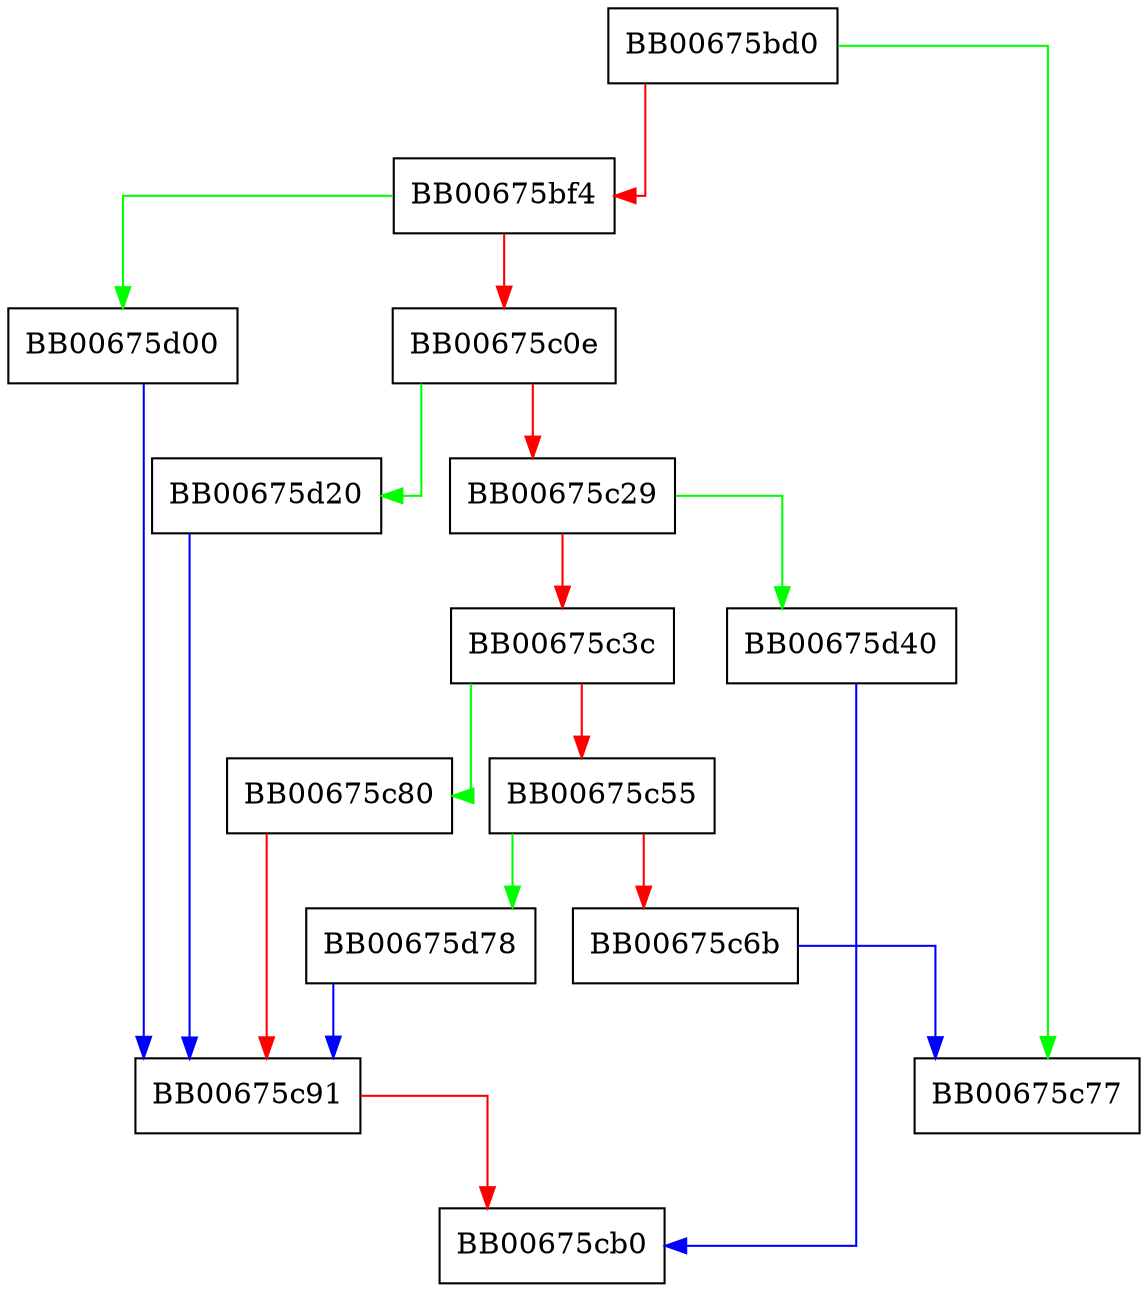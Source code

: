 digraph X509_STORE_new {
  node [shape="box"];
  graph [splines=ortho];
  BB00675bd0 -> BB00675c77 [color="green"];
  BB00675bd0 -> BB00675bf4 [color="red"];
  BB00675bf4 -> BB00675d00 [color="green"];
  BB00675bf4 -> BB00675c0e [color="red"];
  BB00675c0e -> BB00675d20 [color="green"];
  BB00675c0e -> BB00675c29 [color="red"];
  BB00675c29 -> BB00675d40 [color="green"];
  BB00675c29 -> BB00675c3c [color="red"];
  BB00675c3c -> BB00675c80 [color="green"];
  BB00675c3c -> BB00675c55 [color="red"];
  BB00675c55 -> BB00675d78 [color="green"];
  BB00675c55 -> BB00675c6b [color="red"];
  BB00675c6b -> BB00675c77 [color="blue"];
  BB00675c80 -> BB00675c91 [color="red"];
  BB00675c91 -> BB00675cb0 [color="red"];
  BB00675d00 -> BB00675c91 [color="blue"];
  BB00675d20 -> BB00675c91 [color="blue"];
  BB00675d40 -> BB00675cb0 [color="blue"];
  BB00675d78 -> BB00675c91 [color="blue"];
}